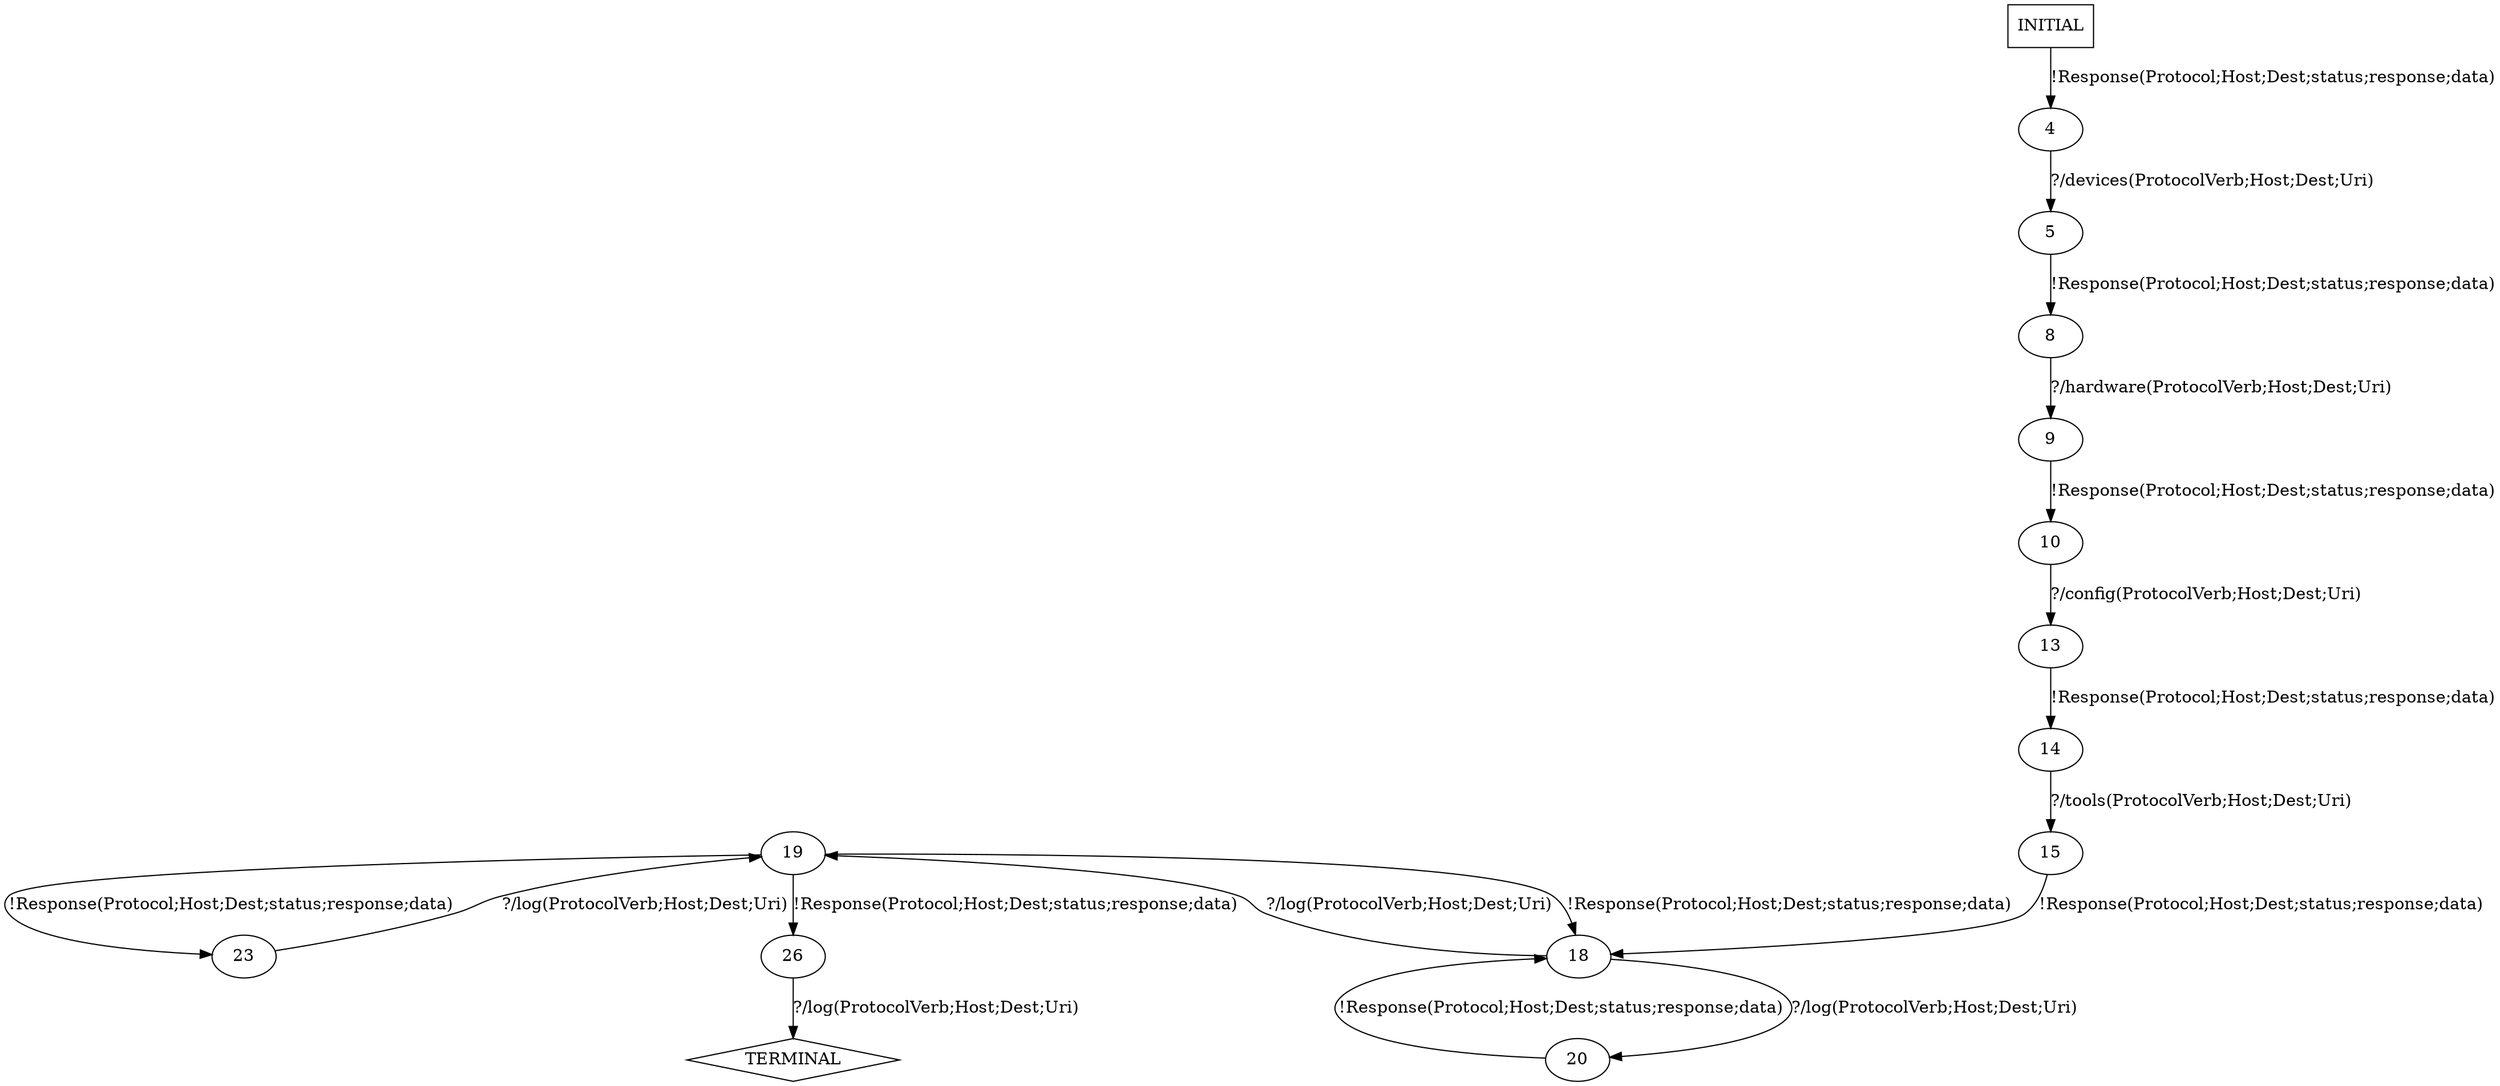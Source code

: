 digraph G {
  1 [label="TERMINAL",shape=diamond];
  3 [label="INITIAL",shape=box];
  4 [label="4"];
  5 [label="5"];
  8 [label="8"];
  9 [label="9"];
  10 [label="10"];
  13 [label="13"];
  14 [label="14"];
  15 [label="15"];
  18 [label="18"];
  19 [label="19"];
  20 [label="20"];
  23 [label="23"];
  26 [label="26"];
3->4  [label="!Response(Protocol;Host;Dest;status;response;data)"]
4->5  [label="?/devices(ProtocolVerb;Host;Dest;Uri)"]
5->8  [label="!Response(Protocol;Host;Dest;status;response;data)"]
8->9  [label="?/hardware(ProtocolVerb;Host;Dest;Uri)"]
9->10  [label="!Response(Protocol;Host;Dest;status;response;data)"]
10->13  [label="?/config(ProtocolVerb;Host;Dest;Uri)"]
13->14  [label="!Response(Protocol;Host;Dest;status;response;data)"]
14->15  [label="?/tools(ProtocolVerb;Host;Dest;Uri)"]
15->18  [label="!Response(Protocol;Host;Dest;status;response;data)"]
18->20  [label="?/log(ProtocolVerb;Host;Dest;Uri)"]
18->19  [label="?/log(ProtocolVerb;Host;Dest;Uri)"]
19->23  [label="!Response(Protocol;Host;Dest;status;response;data)"]
19->26  [label="!Response(Protocol;Host;Dest;status;response;data)"]
19->18  [label="!Response(Protocol;Host;Dest;status;response;data)"]
20->18  [label="!Response(Protocol;Host;Dest;status;response;data)"]
23->19  [label="?/log(ProtocolVerb;Host;Dest;Uri)"]
26->1  [label="?/log(ProtocolVerb;Host;Dest;Uri)"]
}
